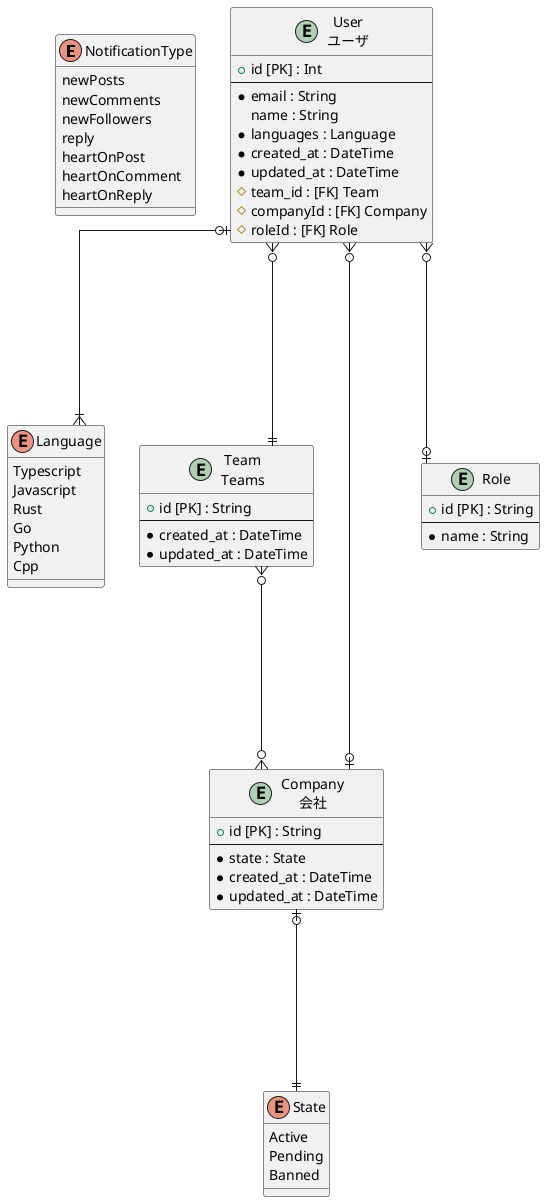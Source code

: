 @startuml erd
skinparam linetype ortho
enum "NotificationType" as NotificationType {
  newPosts
  newComments
  newFollowers
  reply
  heartOnPost
  heartOnComment
  heartOnReply
}
enum "Language" as Language {
  Typescript
  Javascript
  Rust
  Go
  Python
  Cpp
}
enum "State" as State {
  Active
  Pending
  Banned
}
entity "User\nユーザ" as User {
+ id [PK] : Int 
--
  * email : String
  name : String
  * languages : Language
  * created_at : DateTime
  * updated_at : DateTime
  # team_id : [FK] Team
  # companyId : [FK] Company
  # roleId : [FK] Role
}

entity "Team\nTeams" as Team {
+ id [PK] : String 
--
  * created_at : DateTime
  * updated_at : DateTime
}

entity "Company\n会社" as Company {
+ id [PK] : String 
--
  * state : State
  * created_at : DateTime
  * updated_at : DateTime
}

entity "Role" as Role {
+ id [PK] : String 
--
  * name : String
}

' Relations
User }o----|| Team
User }o----o| Company
User }o----o| Role
' ManyToMany Relations
Team }o----o{ Company
' enum relations
User |o----|{ Language
Company |o----|| State
@enduml
@startuml User
skinparam linetype ortho
enum "Language" as Language {
  Typescript
  Javascript
  Rust
  Go
  Python
  Cpp
}
entity "User\nユーザ" as User {
+ id [PK] : Int 
--
  * email : String
  name : String
  * languages : Language
  * created_at : DateTime
  * updated_at : DateTime
  # team_id : [FK] Team
  # companyId : [FK] Company
  # roleId : [FK] Role
}

entity "Team\nTeams" as Team {
+ id [PK] : String 
--
  * created_at : DateTime
  * updated_at : DateTime
}

entity "Company\n会社" as Company {
+ id [PK] : String 
--
  * state : State
  * created_at : DateTime
  * updated_at : DateTime
}

entity "Role" as Role {
+ id [PK] : String 
--
  * name : String
}

' Relations
User }o----|| Team
User }o----o| Company
User }o----o| Role
' ManyToMany Relations
Team }o----o{ Company
' enum relations
User |o----|{ Language
@enduml
@startuml Team
skinparam linetype ortho
entity "User\nユーザ" as User {
+ id [PK] : Int 
--
  * email : String
  name : String
  * languages : Language
  * created_at : DateTime
  * updated_at : DateTime
  # team_id : [FK] Team
  # companyId : [FK] Company
  # roleId : [FK] Role
}

entity "Team\nTeams" as Team {
+ id [PK] : String 
--
  * created_at : DateTime
  * updated_at : DateTime
}

entity "Company\n会社" as Company {
+ id [PK] : String 
--
  * state : State
  * created_at : DateTime
  * updated_at : DateTime
}

' Relations
User }o----|| Team
User }o----o| Company
' ManyToMany Relations
Team }o----o{ Company
' enum relations
@enduml
@startuml Company
skinparam linetype ortho
enum "State" as State {
  Active
  Pending
  Banned
}
entity "User\nユーザ" as User {
+ id [PK] : Int 
--
  * email : String
  name : String
  * languages : Language
  * created_at : DateTime
  * updated_at : DateTime
  # team_id : [FK] Team
  # companyId : [FK] Company
  # roleId : [FK] Role
}

entity "Team\nTeams" as Team {
+ id [PK] : String 
--
  * created_at : DateTime
  * updated_at : DateTime
}

entity "Company\n会社" as Company {
+ id [PK] : String 
--
  * state : State
  * created_at : DateTime
  * updated_at : DateTime
}

' Relations
User }o----|| Team
User }o----o| Company
' ManyToMany Relations
Team }o----o{ Company
' enum relations
Company |o----|| State
@enduml
@startuml Role
skinparam linetype ortho
entity "User\nユーザ" as User {
+ id [PK] : Int 
--
  * email : String
  name : String
  * languages : Language
  * created_at : DateTime
  * updated_at : DateTime
  # team_id : [FK] Team
  # companyId : [FK] Company
  # roleId : [FK] Role
}

entity "Role" as Role {
+ id [PK] : String 
--
  * name : String
}

' Relations
User }o----o| Role
' ManyToMany Relations
' enum relations
@enduml